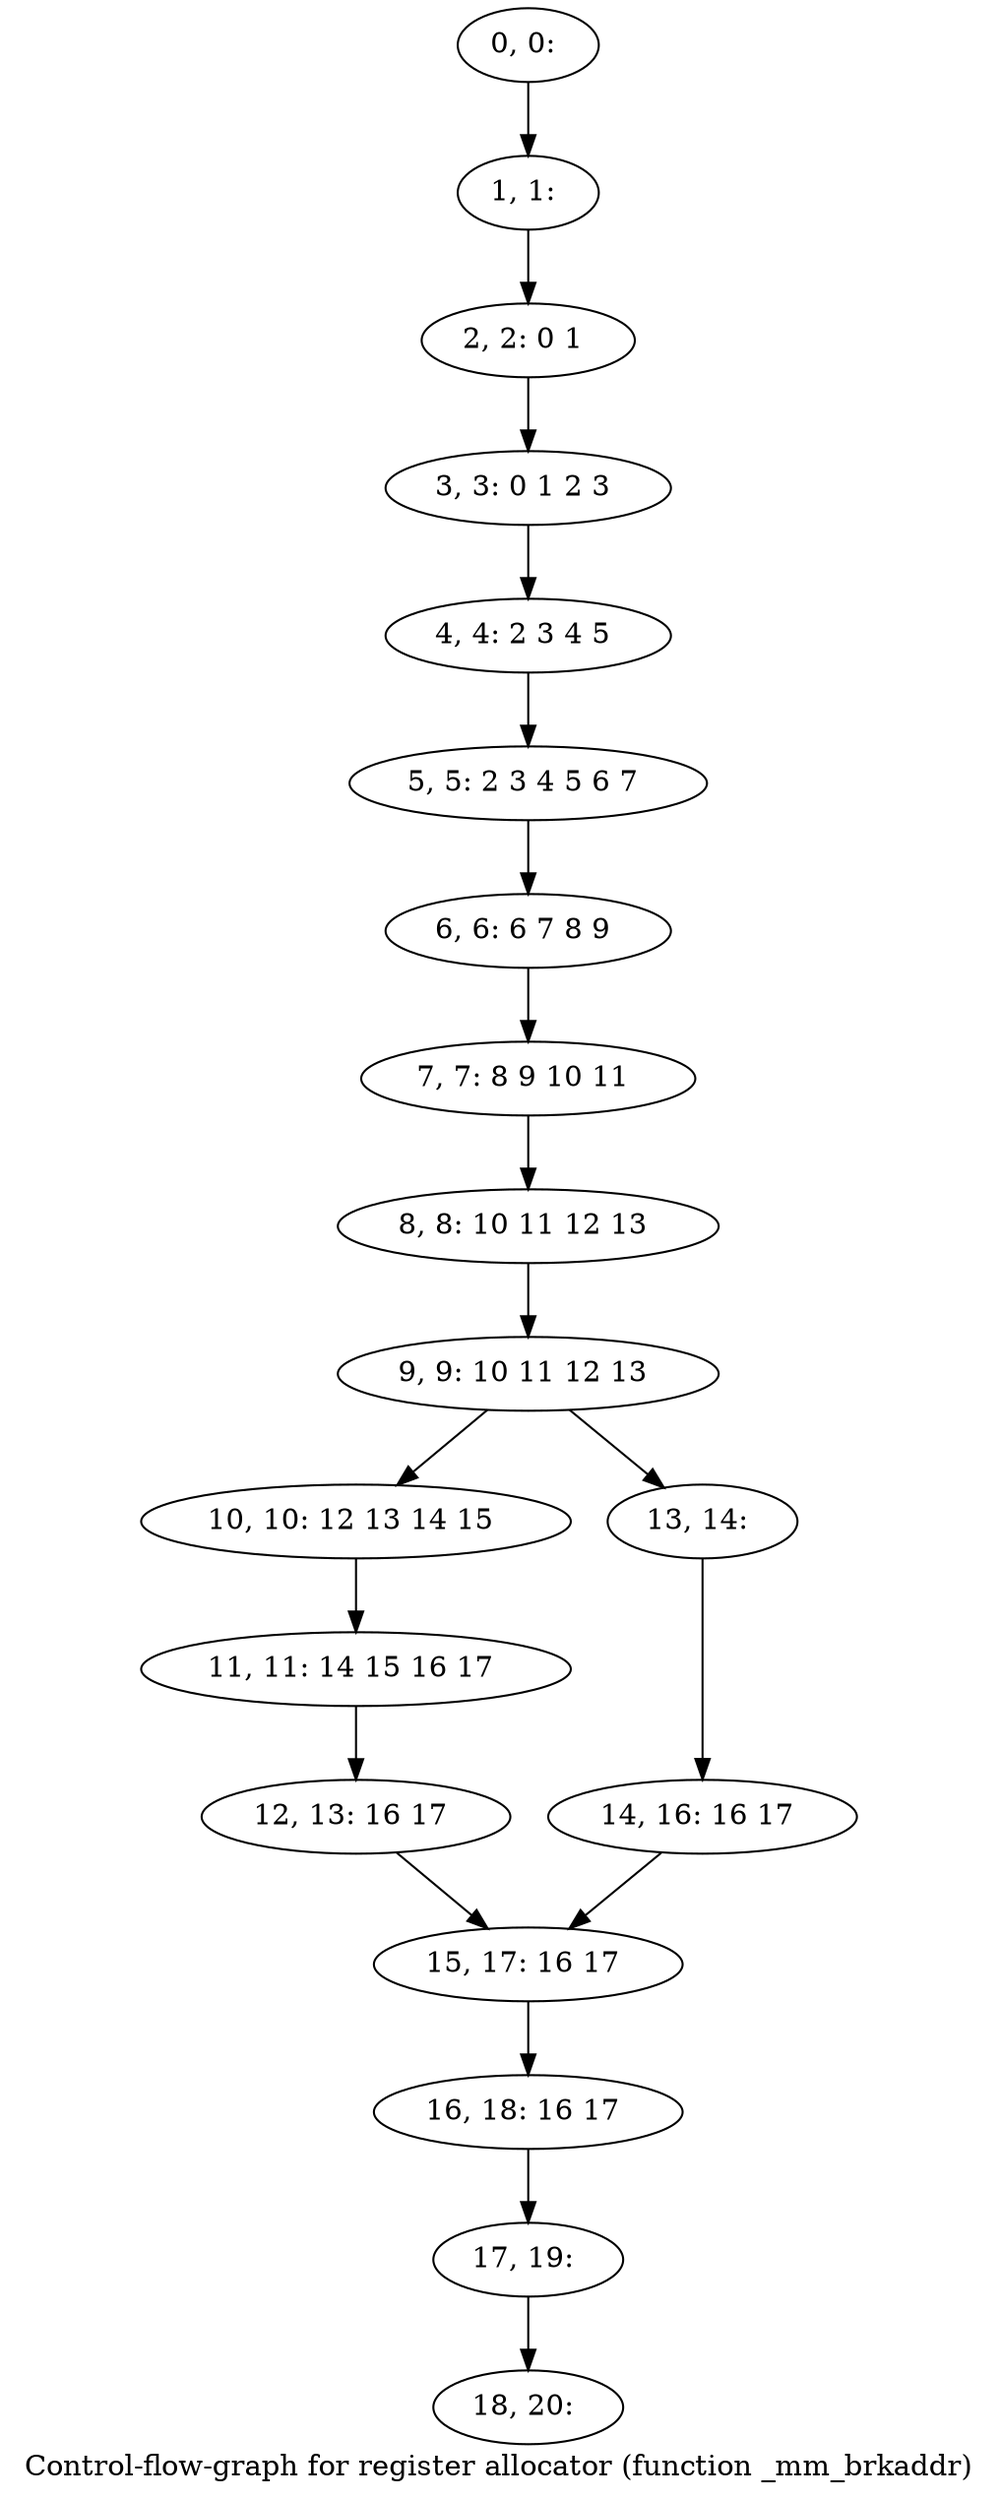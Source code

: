 digraph G {
graph [label="Control-flow-graph for register allocator (function _mm_brkaddr)"]
0[label="0, 0: "];
1[label="1, 1: "];
2[label="2, 2: 0 1 "];
3[label="3, 3: 0 1 2 3 "];
4[label="4, 4: 2 3 4 5 "];
5[label="5, 5: 2 3 4 5 6 7 "];
6[label="6, 6: 6 7 8 9 "];
7[label="7, 7: 8 9 10 11 "];
8[label="8, 8: 10 11 12 13 "];
9[label="9, 9: 10 11 12 13 "];
10[label="10, 10: 12 13 14 15 "];
11[label="11, 11: 14 15 16 17 "];
12[label="12, 13: 16 17 "];
13[label="13, 14: "];
14[label="14, 16: 16 17 "];
15[label="15, 17: 16 17 "];
16[label="16, 18: 16 17 "];
17[label="17, 19: "];
18[label="18, 20: "];
0->1 ;
1->2 ;
2->3 ;
3->4 ;
4->5 ;
5->6 ;
6->7 ;
7->8 ;
8->9 ;
9->10 ;
9->13 ;
10->11 ;
11->12 ;
12->15 ;
13->14 ;
14->15 ;
15->16 ;
16->17 ;
17->18 ;
}
